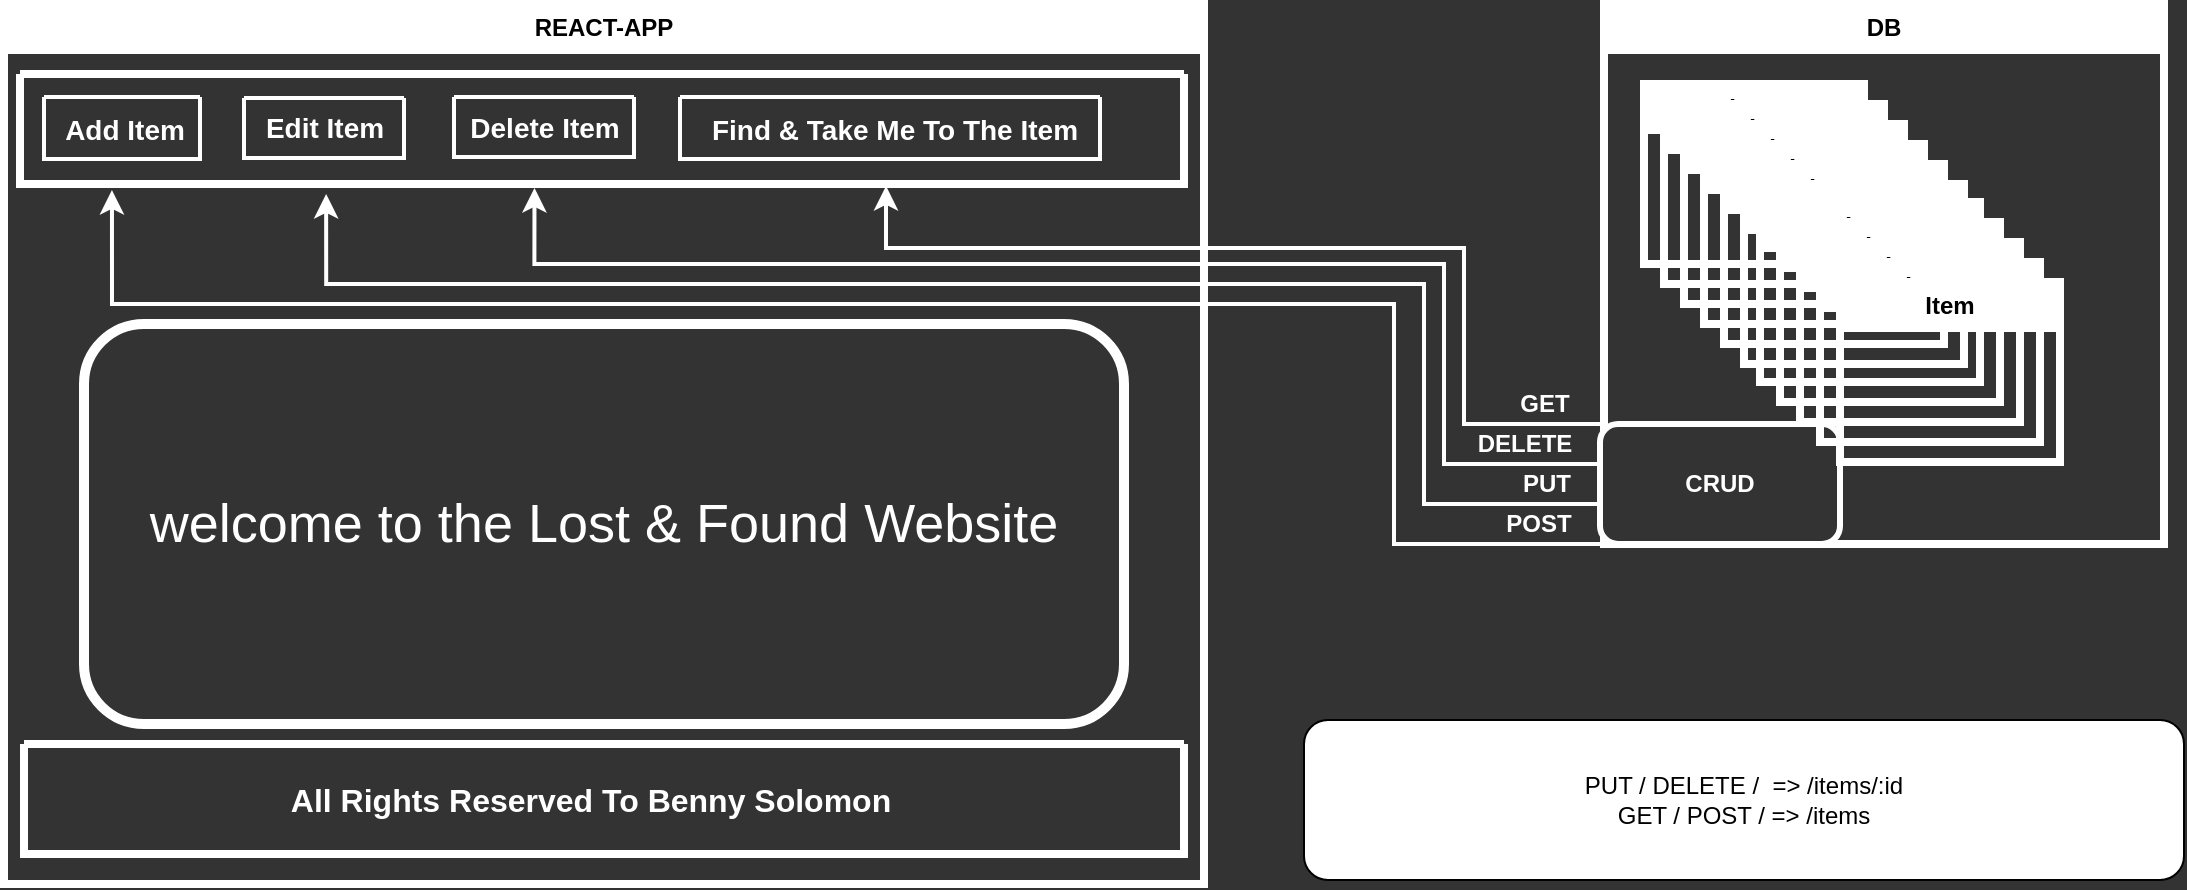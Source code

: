 <mxfile version="21.0.2" type="github">
  <diagram id="C5RBs43oDa-KdzZeNtuy" name="Page-1">
    <mxGraphModel dx="2261" dy="756" grid="1" gridSize="10" guides="1" tooltips="1" connect="1" arrows="1" fold="1" page="1" pageScale="1" pageWidth="827" pageHeight="1169" background="#333333" math="0" shadow="0">
      <root>
        <mxCell id="WIyWlLk6GJQsqaUBKTNV-0" />
        <mxCell id="WIyWlLk6GJQsqaUBKTNV-1" parent="WIyWlLk6GJQsqaUBKTNV-0" />
        <mxCell id="6sigm9hNixch7Fj4dPni-42" style="edgeStyle=orthogonalEdgeStyle;rounded=0;orthogonalLoop=1;jettySize=auto;html=1;exitX=0;exitY=1;exitDx=0;exitDy=0;entryX=0.079;entryY=1.055;entryDx=0;entryDy=0;entryPerimeter=0;strokeColor=#FFFFFF;strokeWidth=2;" edge="1" parent="WIyWlLk6GJQsqaUBKTNV-1" source="6sigm9hNixch7Fj4dPni-3" target="6sigm9hNixch7Fj4dPni-22">
          <mxGeometry relative="1" as="geometry">
            <Array as="points">
              <mxPoint x="415" y="310" />
              <mxPoint x="415" y="190" />
              <mxPoint x="-226" y="190" />
            </Array>
          </mxGeometry>
        </mxCell>
        <mxCell id="6sigm9hNixch7Fj4dPni-3" value="DB" style="swimlane;whiteSpace=wrap;html=1;strokeColor=#FFFFFF;strokeWidth=4;" vertex="1" parent="WIyWlLk6GJQsqaUBKTNV-1">
          <mxGeometry x="520" y="40" width="280" height="270" as="geometry" />
        </mxCell>
        <mxCell id="6sigm9hNixch7Fj4dPni-4" value="Item" style="swimlane;whiteSpace=wrap;html=1;strokeColor=#FFFFFF;strokeWidth=4;" vertex="1" parent="6sigm9hNixch7Fj4dPni-3">
          <mxGeometry x="20" y="40" width="110" height="90" as="geometry" />
        </mxCell>
        <mxCell id="6sigm9hNixch7Fj4dPni-20" value="&lt;font color=&quot;#ffffff&quot;&gt;&lt;b&gt;CRUD&lt;/b&gt;&lt;/font&gt;" style="rounded=1;whiteSpace=wrap;html=1;fillColor=#333333;strokeColor=#FFFFFF;strokeWidth=3;" vertex="1" parent="6sigm9hNixch7Fj4dPni-3">
          <mxGeometry x="-2" y="210" width="120" height="60" as="geometry" />
        </mxCell>
        <mxCell id="6sigm9hNixch7Fj4dPni-6" value="Item" style="swimlane;whiteSpace=wrap;html=1;strokeColor=#FFFFFF;strokeWidth=4;" vertex="1" parent="WIyWlLk6GJQsqaUBKTNV-1">
          <mxGeometry x="550" y="90" width="110" height="90" as="geometry" />
        </mxCell>
        <mxCell id="6sigm9hNixch7Fj4dPni-7" value="Item" style="swimlane;whiteSpace=wrap;html=1;strokeColor=#FFFFFF;strokeWidth=4;" vertex="1" parent="WIyWlLk6GJQsqaUBKTNV-1">
          <mxGeometry x="560" y="100" width="110" height="90" as="geometry" />
        </mxCell>
        <mxCell id="6sigm9hNixch7Fj4dPni-8" value="Item" style="swimlane;whiteSpace=wrap;html=1;strokeColor=#FFFFFF;strokeWidth=4;" vertex="1" parent="WIyWlLk6GJQsqaUBKTNV-1">
          <mxGeometry x="570" y="110" width="110" height="90" as="geometry" />
        </mxCell>
        <mxCell id="6sigm9hNixch7Fj4dPni-9" value="Item" style="swimlane;whiteSpace=wrap;html=1;strokeColor=#FFFFFF;strokeWidth=4;" vertex="1" parent="WIyWlLk6GJQsqaUBKTNV-1">
          <mxGeometry x="580" y="120" width="110" height="90" as="geometry" />
        </mxCell>
        <mxCell id="6sigm9hNixch7Fj4dPni-10" value="Item" style="swimlane;whiteSpace=wrap;html=1;strokeColor=#FFFFFF;strokeWidth=4;" vertex="1" parent="WIyWlLk6GJQsqaUBKTNV-1">
          <mxGeometry x="590" y="130" width="110" height="90" as="geometry" />
        </mxCell>
        <mxCell id="6sigm9hNixch7Fj4dPni-12" value="Item" style="swimlane;whiteSpace=wrap;html=1;strokeColor=#FFFFFF;strokeWidth=4;" vertex="1" parent="WIyWlLk6GJQsqaUBKTNV-1">
          <mxGeometry x="598" y="139" width="110" height="90" as="geometry" />
        </mxCell>
        <mxCell id="6sigm9hNixch7Fj4dPni-13" value="Item" style="swimlane;whiteSpace=wrap;html=1;strokeColor=#FFFFFF;strokeWidth=4;" vertex="1" parent="WIyWlLk6GJQsqaUBKTNV-1">
          <mxGeometry x="608" y="149" width="110" height="90" as="geometry" />
        </mxCell>
        <mxCell id="6sigm9hNixch7Fj4dPni-14" value="Item" style="swimlane;whiteSpace=wrap;html=1;strokeColor=#FFFFFF;strokeWidth=4;" vertex="1" parent="WIyWlLk6GJQsqaUBKTNV-1">
          <mxGeometry x="618" y="159" width="110" height="90" as="geometry" />
        </mxCell>
        <mxCell id="6sigm9hNixch7Fj4dPni-15" value="Item" style="swimlane;whiteSpace=wrap;html=1;strokeColor=#FFFFFF;strokeWidth=4;" vertex="1" parent="WIyWlLk6GJQsqaUBKTNV-1">
          <mxGeometry x="628" y="169" width="110" height="90" as="geometry" />
        </mxCell>
        <mxCell id="6sigm9hNixch7Fj4dPni-16" value="Item" style="swimlane;whiteSpace=wrap;html=1;strokeColor=#FFFFFF;strokeWidth=4;" vertex="1" parent="WIyWlLk6GJQsqaUBKTNV-1">
          <mxGeometry x="638" y="179" width="110" height="90" as="geometry" />
        </mxCell>
        <mxCell id="6sigm9hNixch7Fj4dPni-21" value="REACT-APP" style="swimlane;whiteSpace=wrap;html=1;strokeColor=#FFFFFF;strokeWidth=4;" vertex="1" parent="WIyWlLk6GJQsqaUBKTNV-1">
          <mxGeometry x="-280" y="40" width="600" height="440" as="geometry" />
        </mxCell>
        <mxCell id="6sigm9hNixch7Fj4dPni-22" value="" style="swimlane;startSize=0;strokeColor=#FFFFFF;strokeWidth=4;" vertex="1" parent="6sigm9hNixch7Fj4dPni-21">
          <mxGeometry x="8" y="35" width="582" height="55" as="geometry" />
        </mxCell>
        <mxCell id="6sigm9hNixch7Fj4dPni-29" value="&lt;font size=&quot;1&quot; color=&quot;#ffffff&quot;&gt;&lt;b style=&quot;font-size: 14px;&quot;&gt;Delete Item&lt;/b&gt;&lt;/font&gt;" style="text;html=1;align=center;verticalAlign=middle;resizable=0;points=[];autosize=1;strokeColor=none;fillColor=none;" vertex="1" parent="6sigm9hNixch7Fj4dPni-22">
          <mxGeometry x="212" y="11.5" width="100" height="30" as="geometry" />
        </mxCell>
        <mxCell id="6sigm9hNixch7Fj4dPni-33" value="" style="swimlane;startSize=0;strokeColor=#FFFFFF;strokeWidth=2;" vertex="1" parent="6sigm9hNixch7Fj4dPni-22">
          <mxGeometry x="330" y="11.5" width="210" height="31" as="geometry" />
        </mxCell>
        <mxCell id="6sigm9hNixch7Fj4dPni-30" value="&lt;font size=&quot;1&quot; color=&quot;#ffffff&quot;&gt;&lt;b style=&quot;font-size: 14px;&quot;&gt;Find &amp;amp; Take Me To The Item&lt;/b&gt;&lt;/font&gt;" style="text;html=1;align=center;verticalAlign=middle;resizable=0;points=[];autosize=1;strokeColor=none;fillColor=none;" vertex="1" parent="6sigm9hNixch7Fj4dPni-33">
          <mxGeometry x="2" y="1" width="210" height="30" as="geometry" />
        </mxCell>
        <mxCell id="6sigm9hNixch7Fj4dPni-35" value="" style="swimlane;startSize=0;strokeColor=#FFFFFF;strokeWidth=2;" vertex="1" parent="6sigm9hNixch7Fj4dPni-22">
          <mxGeometry x="217" y="11.5" width="90" height="30" as="geometry" />
        </mxCell>
        <mxCell id="6sigm9hNixch7Fj4dPni-37" value="" style="swimlane;startSize=0;strokeColor=#FFFFFF;strokeWidth=2;" vertex="1" parent="6sigm9hNixch7Fj4dPni-22">
          <mxGeometry x="12" y="11.5" width="78" height="31" as="geometry" />
        </mxCell>
        <mxCell id="6sigm9hNixch7Fj4dPni-27" value="&lt;font size=&quot;1&quot; color=&quot;#ffffff&quot;&gt;&lt;b style=&quot;font-size: 14px;&quot;&gt;Add Item&lt;/b&gt;&lt;/font&gt;" style="text;html=1;align=center;verticalAlign=middle;resizable=0;points=[];autosize=1;strokeColor=none;fillColor=none;" vertex="1" parent="6sigm9hNixch7Fj4dPni-37">
          <mxGeometry y="1" width="80" height="30" as="geometry" />
        </mxCell>
        <mxCell id="6sigm9hNixch7Fj4dPni-36" value="" style="swimlane;startSize=0;strokeColor=#FFFFFF;strokeWidth=2;" vertex="1" parent="6sigm9hNixch7Fj4dPni-22">
          <mxGeometry x="112" y="12" width="80" height="30" as="geometry" />
        </mxCell>
        <mxCell id="6sigm9hNixch7Fj4dPni-28" value="&lt;font size=&quot;1&quot; color=&quot;#ffffff&quot;&gt;&lt;b style=&quot;font-size: 14px;&quot;&gt;Edit Item&lt;/b&gt;&lt;/font&gt;" style="text;html=1;align=center;verticalAlign=middle;resizable=0;points=[];autosize=1;strokeColor=none;fillColor=none;" vertex="1" parent="6sigm9hNixch7Fj4dPni-36">
          <mxGeometry width="80" height="30" as="geometry" />
        </mxCell>
        <mxCell id="6sigm9hNixch7Fj4dPni-23" value="" style="swimlane;startSize=0;strokeColor=#FFFFFF;strokeWidth=4;" vertex="1" parent="6sigm9hNixch7Fj4dPni-21">
          <mxGeometry x="10" y="370" width="580" height="55" as="geometry" />
        </mxCell>
        <mxCell id="6sigm9hNixch7Fj4dPni-31" value="&lt;font style=&quot;font-size: 27px;&quot; color=&quot;#ffffff&quot;&gt;welcome to the Lost &amp;amp; Found Website&lt;/font&gt;" style="rounded=1;whiteSpace=wrap;html=1;fillColor=#333333;strokeColor=#FFFFFF;strokeWidth=5;" vertex="1" parent="6sigm9hNixch7Fj4dPni-21">
          <mxGeometry x="40" y="160" width="520" height="200" as="geometry" />
        </mxCell>
        <mxCell id="6sigm9hNixch7Fj4dPni-24" value="&lt;font size=&quot;1&quot; color=&quot;#ffffff&quot;&gt;&lt;b style=&quot;font-size: 16px;&quot;&gt;All Rights Reserved To Benny Solomon&lt;/b&gt;&lt;/font&gt;" style="text;html=1;align=center;verticalAlign=middle;resizable=0;points=[];autosize=1;strokeColor=none;fillColor=none;" vertex="1" parent="WIyWlLk6GJQsqaUBKTNV-1">
          <mxGeometry x="-147" y="423" width="320" height="30" as="geometry" />
        </mxCell>
        <mxCell id="6sigm9hNixch7Fj4dPni-39" style="edgeStyle=orthogonalEdgeStyle;rounded=0;orthogonalLoop=1;jettySize=auto;html=1;exitX=0;exitY=0;exitDx=0;exitDy=0;entryX=0.481;entryY=1.05;entryDx=0;entryDy=0;entryPerimeter=0;strokeColor=#FFFFFF;strokeWidth=2;" edge="1" parent="WIyWlLk6GJQsqaUBKTNV-1" source="6sigm9hNixch7Fj4dPni-20">
          <mxGeometry relative="1" as="geometry">
            <mxPoint x="518" y="277" as="sourcePoint" />
            <mxPoint x="161.01" y="131" as="targetPoint" />
            <Array as="points">
              <mxPoint x="450" y="250" />
              <mxPoint x="450" y="162" />
              <mxPoint x="161" y="162" />
            </Array>
          </mxGeometry>
        </mxCell>
        <mxCell id="6sigm9hNixch7Fj4dPni-40" style="edgeStyle=orthogonalEdgeStyle;rounded=0;orthogonalLoop=1;jettySize=auto;html=1;exitX=0;exitY=0.25;exitDx=0;exitDy=0;entryX=0.442;entryY=1.036;entryDx=0;entryDy=0;entryPerimeter=0;strokeColor=#FFFFFF;strokeWidth=2;" edge="1" parent="WIyWlLk6GJQsqaUBKTNV-1" source="6sigm9hNixch7Fj4dPni-20" target="6sigm9hNixch7Fj4dPni-22">
          <mxGeometry relative="1" as="geometry">
            <Array as="points">
              <mxPoint x="518" y="270" />
              <mxPoint x="440" y="270" />
              <mxPoint x="440" y="170" />
              <mxPoint x="-15" y="170" />
            </Array>
          </mxGeometry>
        </mxCell>
        <mxCell id="6sigm9hNixch7Fj4dPni-41" style="edgeStyle=orthogonalEdgeStyle;rounded=0;orthogonalLoop=1;jettySize=auto;html=1;exitX=0;exitY=0.75;exitDx=0;exitDy=0;entryX=0.263;entryY=1.091;entryDx=0;entryDy=0;entryPerimeter=0;strokeColor=#FFFFFF;strokeWidth=2;" edge="1" parent="WIyWlLk6GJQsqaUBKTNV-1" source="6sigm9hNixch7Fj4dPni-20" target="6sigm9hNixch7Fj4dPni-22">
          <mxGeometry relative="1" as="geometry">
            <Array as="points">
              <mxPoint x="518" y="290" />
              <mxPoint x="430" y="290" />
              <mxPoint x="430" y="180" />
              <mxPoint x="-119" y="180" />
            </Array>
          </mxGeometry>
        </mxCell>
        <mxCell id="6sigm9hNixch7Fj4dPni-43" value="&lt;b&gt;&lt;font color=&quot;#ffffff&quot;&gt;GET&lt;/font&gt;&lt;/b&gt;" style="text;html=1;align=center;verticalAlign=middle;resizable=0;points=[];autosize=1;strokeColor=none;fillColor=none;" vertex="1" parent="WIyWlLk6GJQsqaUBKTNV-1">
          <mxGeometry x="465" y="225" width="50" height="30" as="geometry" />
        </mxCell>
        <mxCell id="6sigm9hNixch7Fj4dPni-44" value="&lt;font color=&quot;#ffffff&quot;&gt;&lt;b&gt;DELETE&lt;/b&gt;&lt;/font&gt;" style="text;html=1;align=center;verticalAlign=middle;resizable=0;points=[];autosize=1;strokeColor=none;fillColor=none;" vertex="1" parent="WIyWlLk6GJQsqaUBKTNV-1">
          <mxGeometry x="445" y="245" width="70" height="30" as="geometry" />
        </mxCell>
        <mxCell id="6sigm9hNixch7Fj4dPni-45" value="&lt;b&gt;&lt;font color=&quot;#ffffff&quot;&gt;PUT&lt;/font&gt;&lt;/b&gt;" style="text;html=1;align=center;verticalAlign=middle;resizable=0;points=[];autosize=1;strokeColor=none;fillColor=none;" vertex="1" parent="WIyWlLk6GJQsqaUBKTNV-1">
          <mxGeometry x="466" y="265" width="50" height="30" as="geometry" />
        </mxCell>
        <mxCell id="6sigm9hNixch7Fj4dPni-46" value="&lt;b&gt;&lt;font color=&quot;#ffffff&quot;&gt;POST&lt;/font&gt;&lt;/b&gt;" style="text;html=1;align=center;verticalAlign=middle;resizable=0;points=[];autosize=1;strokeColor=none;fillColor=none;" vertex="1" parent="WIyWlLk6GJQsqaUBKTNV-1">
          <mxGeometry x="457" y="285" width="60" height="30" as="geometry" />
        </mxCell>
        <mxCell id="6sigm9hNixch7Fj4dPni-47" value="PUT / DELETE /&amp;nbsp; =&amp;gt; /items/:id&lt;br&gt;GET / POST / =&amp;gt; /items" style="rounded=1;whiteSpace=wrap;html=1;" vertex="1" parent="WIyWlLk6GJQsqaUBKTNV-1">
          <mxGeometry x="370" y="398" width="440" height="80" as="geometry" />
        </mxCell>
      </root>
    </mxGraphModel>
  </diagram>
</mxfile>
